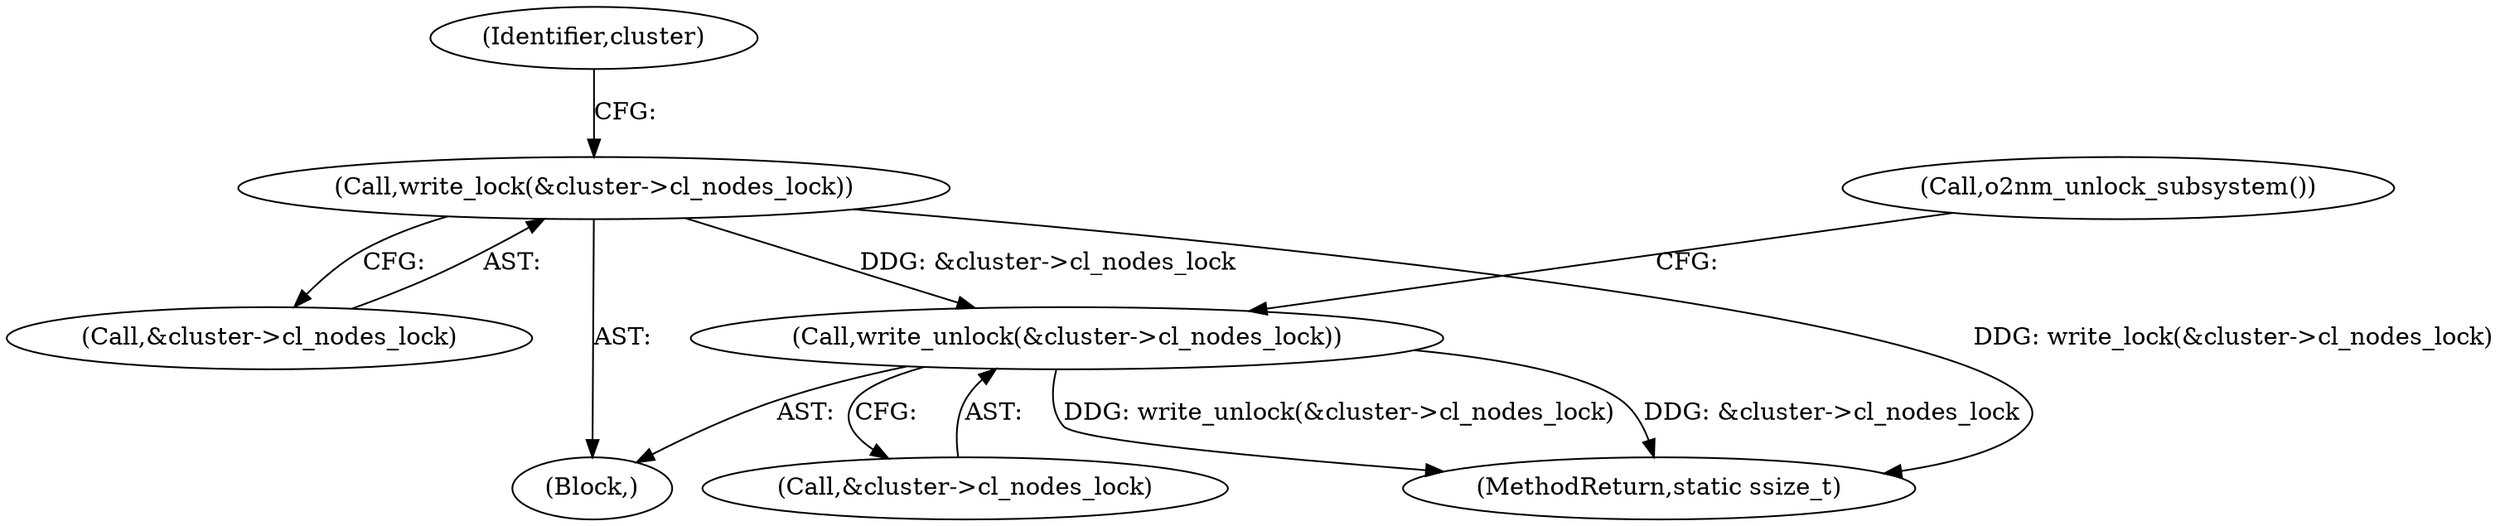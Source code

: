digraph "0_linux_853bc26a7ea39e354b9f8889ae7ad1492ffa28d2@API" {
"1000241" [label="(Call,write_unlock(&cluster->cl_nodes_lock))"];
"1000194" [label="(Call,write_lock(&cluster->cl_nodes_lock))"];
"1000242" [label="(Call,&cluster->cl_nodes_lock)"];
"1000104" [label="(Block,)"];
"1000262" [label="(MethodReturn,static ssize_t)"];
"1000195" [label="(Call,&cluster->cl_nodes_lock)"];
"1000201" [label="(Identifier,cluster)"];
"1000246" [label="(Call,o2nm_unlock_subsystem())"];
"1000194" [label="(Call,write_lock(&cluster->cl_nodes_lock))"];
"1000241" [label="(Call,write_unlock(&cluster->cl_nodes_lock))"];
"1000241" -> "1000104"  [label="AST: "];
"1000241" -> "1000242"  [label="CFG: "];
"1000242" -> "1000241"  [label="AST: "];
"1000246" -> "1000241"  [label="CFG: "];
"1000241" -> "1000262"  [label="DDG: &cluster->cl_nodes_lock"];
"1000241" -> "1000262"  [label="DDG: write_unlock(&cluster->cl_nodes_lock)"];
"1000194" -> "1000241"  [label="DDG: &cluster->cl_nodes_lock"];
"1000194" -> "1000104"  [label="AST: "];
"1000194" -> "1000195"  [label="CFG: "];
"1000195" -> "1000194"  [label="AST: "];
"1000201" -> "1000194"  [label="CFG: "];
"1000194" -> "1000262"  [label="DDG: write_lock(&cluster->cl_nodes_lock)"];
}
